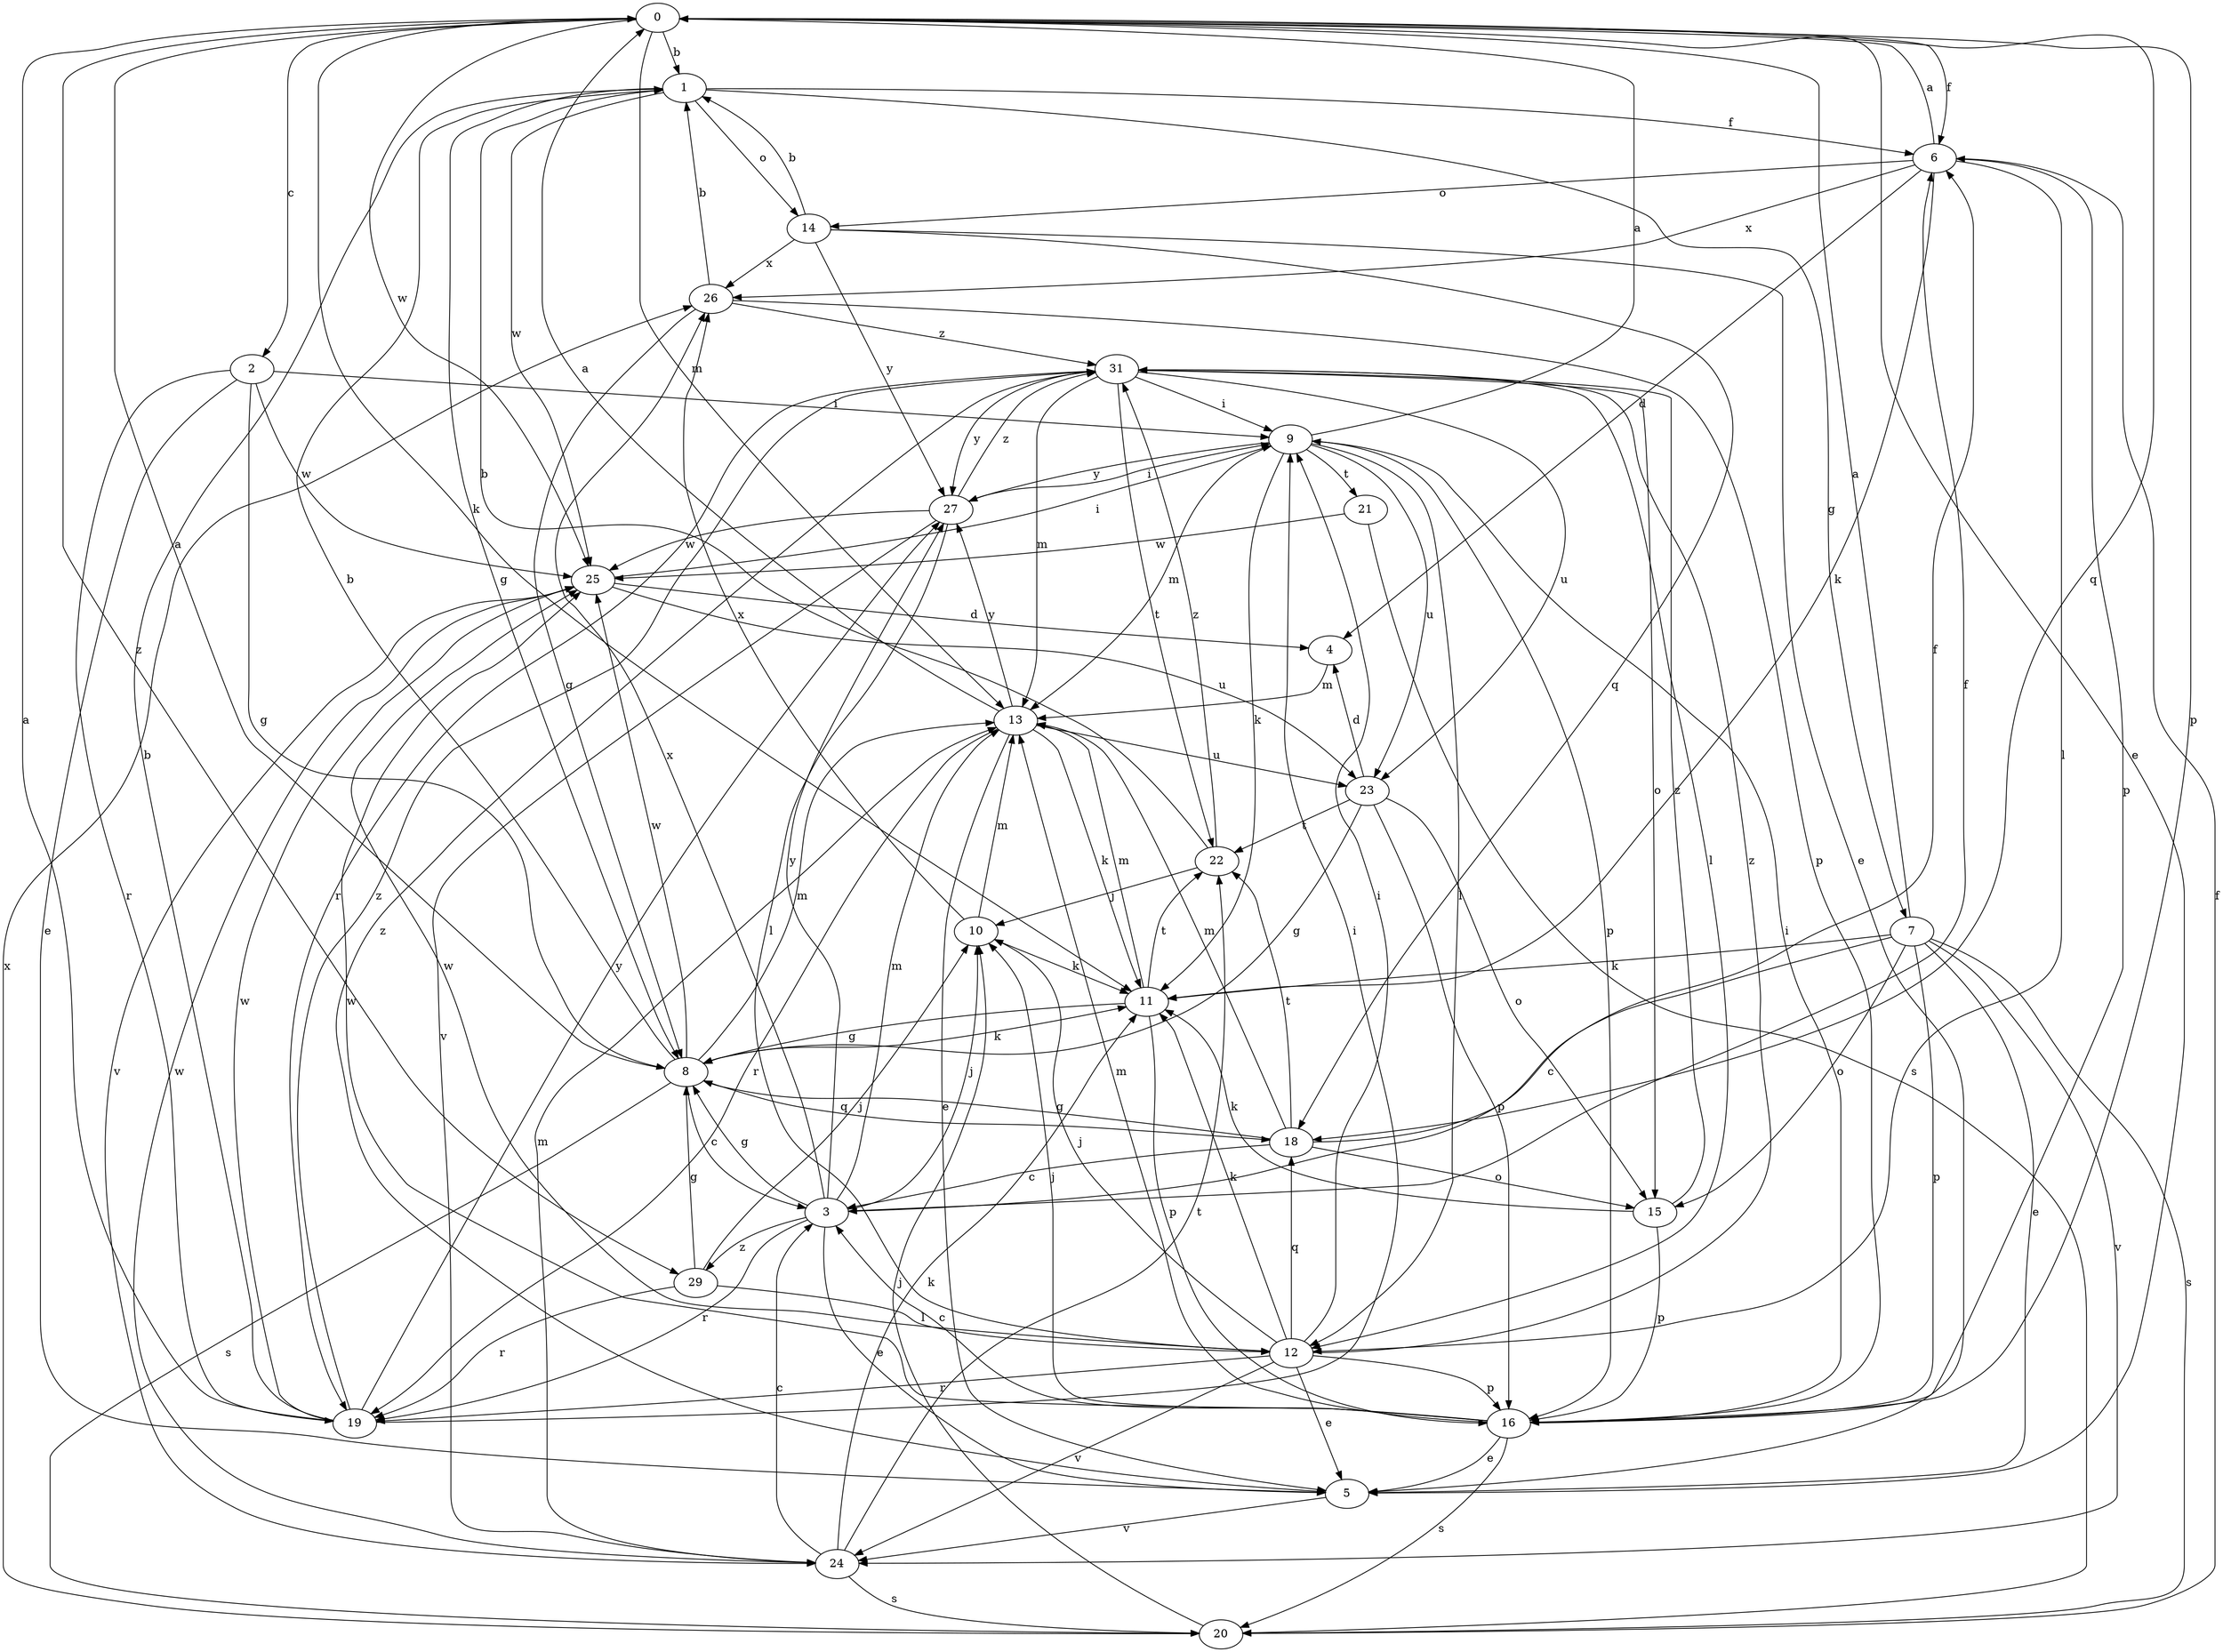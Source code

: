 strict digraph  {
0;
1;
2;
3;
4;
5;
6;
7;
8;
9;
10;
11;
12;
13;
14;
15;
16;
18;
19;
20;
21;
22;
23;
24;
25;
26;
27;
29;
31;
0 -> 1  [label=b];
0 -> 2  [label=c];
0 -> 5  [label=e];
0 -> 6  [label=f];
0 -> 11  [label=k];
0 -> 13  [label=m];
0 -> 16  [label=p];
0 -> 18  [label=q];
0 -> 25  [label=w];
0 -> 29  [label=z];
1 -> 6  [label=f];
1 -> 7  [label=g];
1 -> 8  [label=g];
1 -> 14  [label=o];
1 -> 25  [label=w];
2 -> 5  [label=e];
2 -> 8  [label=g];
2 -> 9  [label=i];
2 -> 19  [label=r];
2 -> 25  [label=w];
3 -> 5  [label=e];
3 -> 6  [label=f];
3 -> 8  [label=g];
3 -> 10  [label=j];
3 -> 13  [label=m];
3 -> 19  [label=r];
3 -> 26  [label=x];
3 -> 27  [label=y];
3 -> 29  [label=z];
4 -> 13  [label=m];
5 -> 24  [label=v];
5 -> 31  [label=z];
6 -> 0  [label=a];
6 -> 4  [label=d];
6 -> 11  [label=k];
6 -> 12  [label=l];
6 -> 14  [label=o];
6 -> 16  [label=p];
6 -> 26  [label=x];
7 -> 0  [label=a];
7 -> 3  [label=c];
7 -> 5  [label=e];
7 -> 11  [label=k];
7 -> 15  [label=o];
7 -> 16  [label=p];
7 -> 20  [label=s];
7 -> 24  [label=v];
8 -> 0  [label=a];
8 -> 1  [label=b];
8 -> 3  [label=c];
8 -> 11  [label=k];
8 -> 13  [label=m];
8 -> 18  [label=q];
8 -> 20  [label=s];
8 -> 25  [label=w];
9 -> 0  [label=a];
9 -> 11  [label=k];
9 -> 12  [label=l];
9 -> 13  [label=m];
9 -> 16  [label=p];
9 -> 21  [label=t];
9 -> 23  [label=u];
9 -> 27  [label=y];
10 -> 11  [label=k];
10 -> 13  [label=m];
10 -> 26  [label=x];
11 -> 8  [label=g];
11 -> 13  [label=m];
11 -> 16  [label=p];
11 -> 22  [label=t];
12 -> 5  [label=e];
12 -> 9  [label=i];
12 -> 10  [label=j];
12 -> 11  [label=k];
12 -> 16  [label=p];
12 -> 18  [label=q];
12 -> 19  [label=r];
12 -> 24  [label=v];
12 -> 25  [label=w];
12 -> 31  [label=z];
13 -> 0  [label=a];
13 -> 5  [label=e];
13 -> 11  [label=k];
13 -> 19  [label=r];
13 -> 23  [label=u];
13 -> 27  [label=y];
14 -> 1  [label=b];
14 -> 5  [label=e];
14 -> 18  [label=q];
14 -> 26  [label=x];
14 -> 27  [label=y];
15 -> 11  [label=k];
15 -> 16  [label=p];
15 -> 31  [label=z];
16 -> 3  [label=c];
16 -> 5  [label=e];
16 -> 9  [label=i];
16 -> 10  [label=j];
16 -> 13  [label=m];
16 -> 20  [label=s];
16 -> 25  [label=w];
18 -> 3  [label=c];
18 -> 6  [label=f];
18 -> 8  [label=g];
18 -> 13  [label=m];
18 -> 15  [label=o];
18 -> 22  [label=t];
19 -> 0  [label=a];
19 -> 1  [label=b];
19 -> 9  [label=i];
19 -> 25  [label=w];
19 -> 27  [label=y];
19 -> 31  [label=z];
20 -> 6  [label=f];
20 -> 10  [label=j];
20 -> 26  [label=x];
21 -> 20  [label=s];
21 -> 25  [label=w];
22 -> 1  [label=b];
22 -> 10  [label=j];
22 -> 31  [label=z];
23 -> 4  [label=d];
23 -> 8  [label=g];
23 -> 15  [label=o];
23 -> 16  [label=p];
23 -> 22  [label=t];
24 -> 3  [label=c];
24 -> 11  [label=k];
24 -> 13  [label=m];
24 -> 20  [label=s];
24 -> 22  [label=t];
24 -> 25  [label=w];
25 -> 4  [label=d];
25 -> 9  [label=i];
25 -> 23  [label=u];
25 -> 24  [label=v];
26 -> 1  [label=b];
26 -> 8  [label=g];
26 -> 16  [label=p];
26 -> 31  [label=z];
27 -> 9  [label=i];
27 -> 12  [label=l];
27 -> 24  [label=v];
27 -> 25  [label=w];
27 -> 31  [label=z];
29 -> 8  [label=g];
29 -> 10  [label=j];
29 -> 12  [label=l];
29 -> 19  [label=r];
31 -> 9  [label=i];
31 -> 12  [label=l];
31 -> 13  [label=m];
31 -> 15  [label=o];
31 -> 19  [label=r];
31 -> 22  [label=t];
31 -> 23  [label=u];
31 -> 27  [label=y];
}
